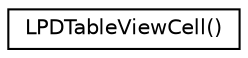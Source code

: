 digraph "Graphical Class Hierarchy"
{
  edge [fontname="Helvetica",fontsize="10",labelfontname="Helvetica",labelfontsize="10"];
  node [fontname="Helvetica",fontsize="10",shape=record];
  rankdir="LR";
  Node0 [label="LPDTableViewCell()",height=0.2,width=0.4,color="black", fillcolor="white", style="filled",URL="$category_l_p_d_table_view_cell_07_08.html"];
}
